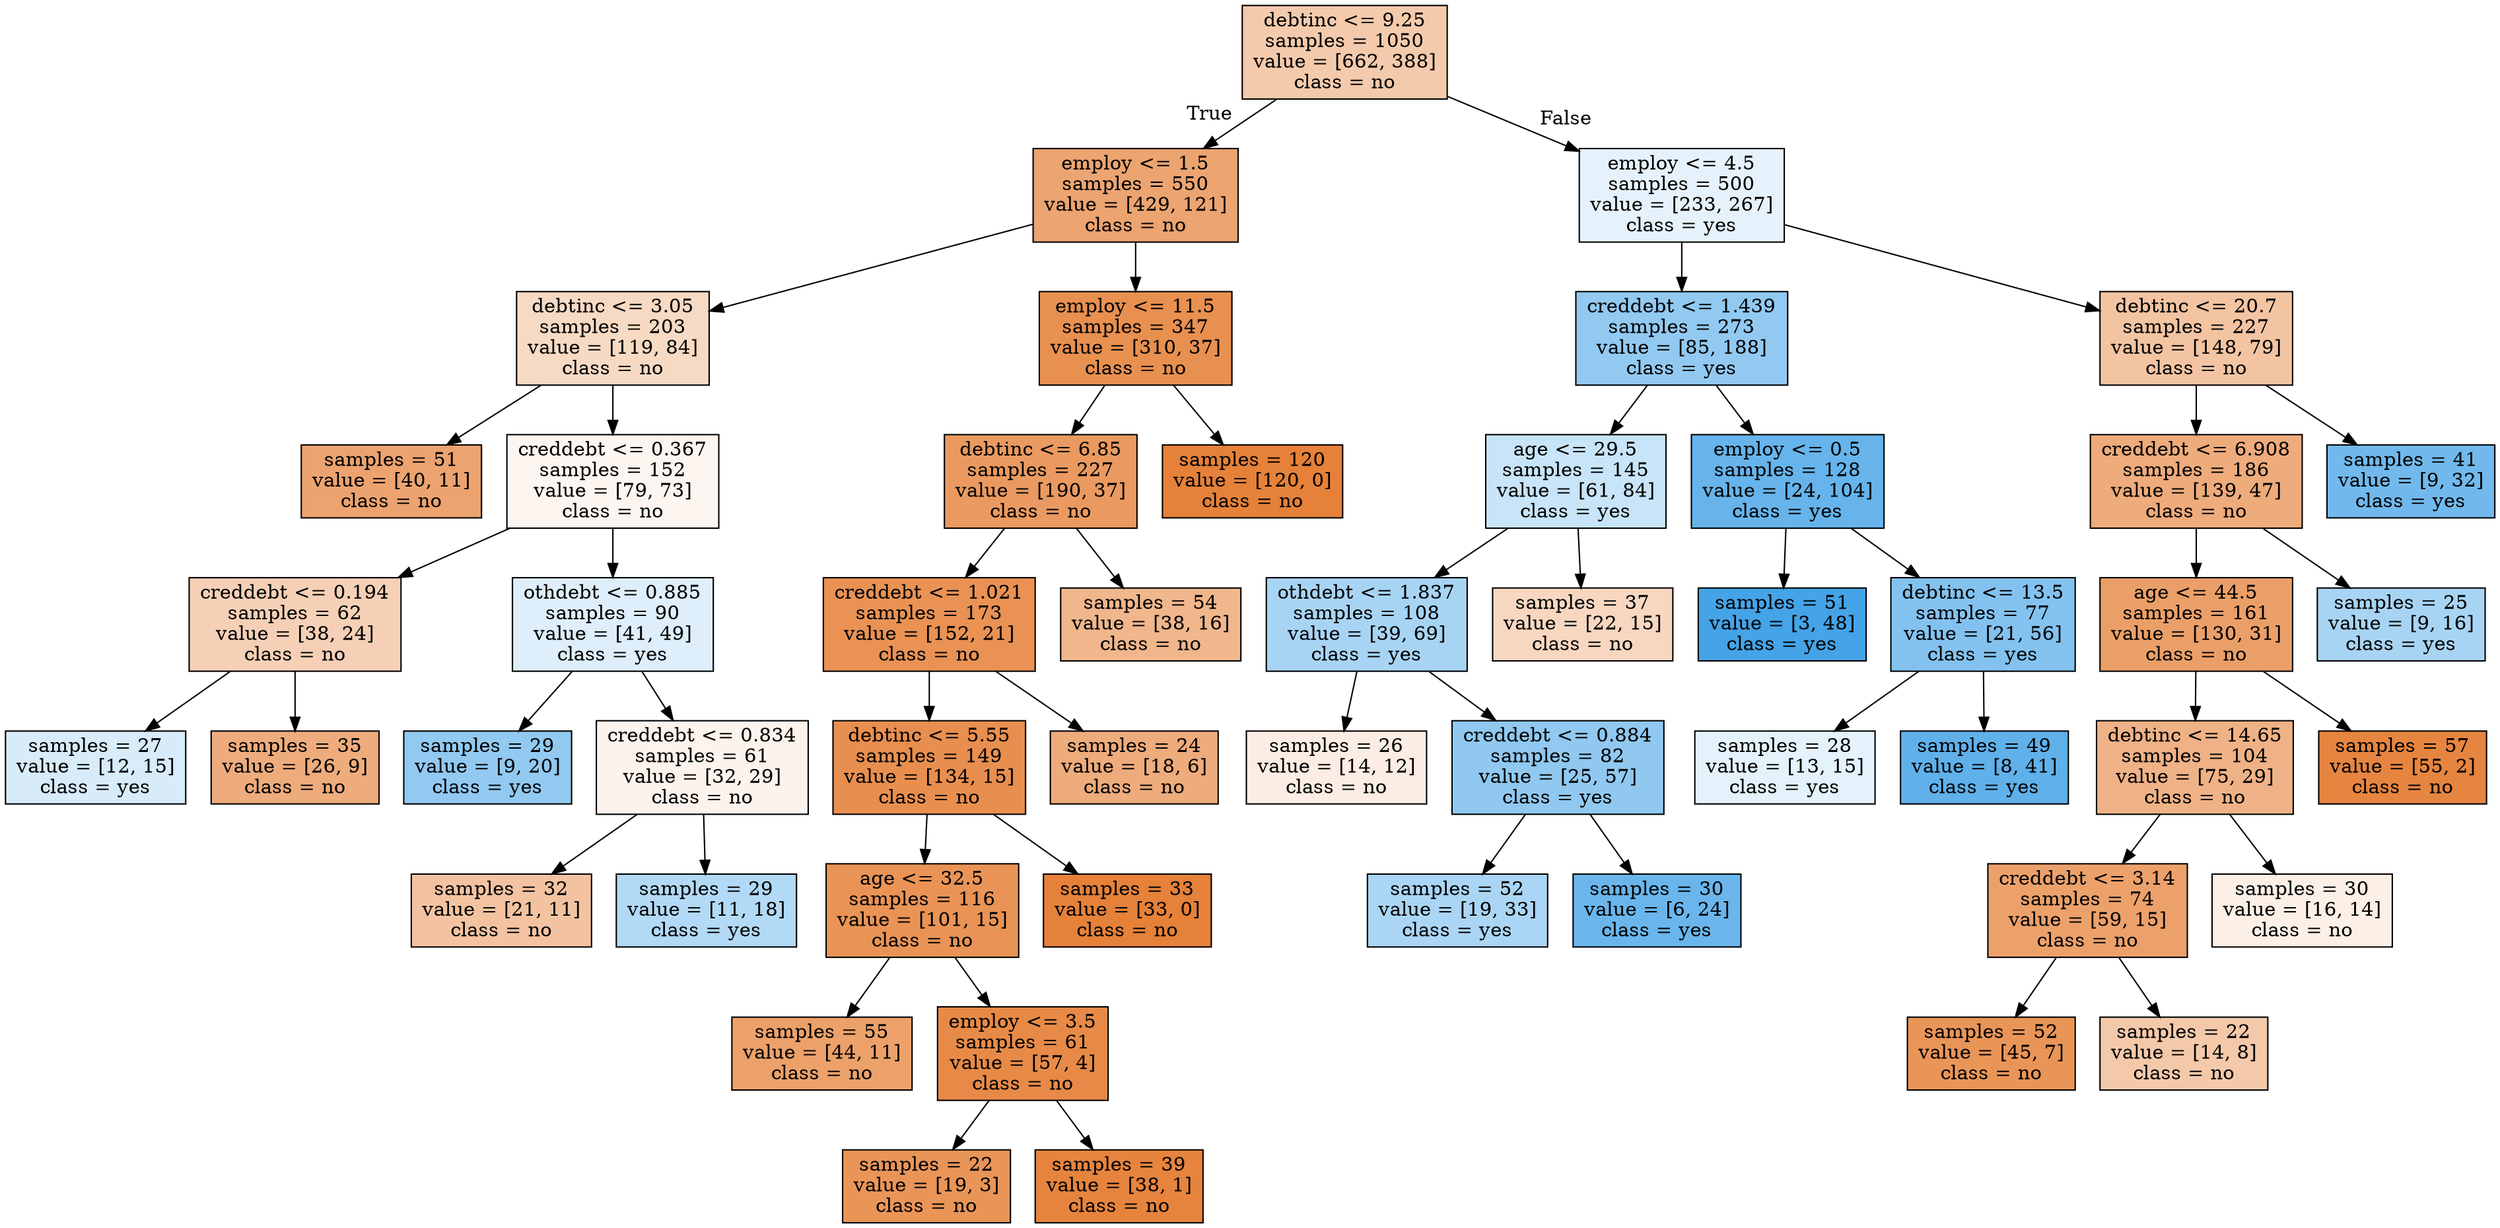 digraph Tree {
node [shape=box, style="filled", color="black"] ;
0 [label="debtinc <= 9.25\nsamples = 1050\nvalue = [662, 388]\nclass = no", fillcolor="#e581396a"] ;
1 [label="employ <= 1.5\nsamples = 550\nvalue = [429, 121]\nclass = no", fillcolor="#e58139b7"] ;
0 -> 1 [labeldistance=2.5, labelangle=45, headlabel="True"] ;
2 [label="debtinc <= 3.05\nsamples = 203\nvalue = [119, 84]\nclass = no", fillcolor="#e581394b"] ;
1 -> 2 ;
3 [label="samples = 51\nvalue = [40, 11]\nclass = no", fillcolor="#e58139b9"] ;
2 -> 3 ;
4 [label="creddebt <= 0.367\nsamples = 152\nvalue = [79, 73]\nclass = no", fillcolor="#e5813913"] ;
2 -> 4 ;
5 [label="creddebt <= 0.194\nsamples = 62\nvalue = [38, 24]\nclass = no", fillcolor="#e581395e"] ;
4 -> 5 ;
6 [label="samples = 27\nvalue = [12, 15]\nclass = yes", fillcolor="#399de533"] ;
5 -> 6 ;
7 [label="samples = 35\nvalue = [26, 9]\nclass = no", fillcolor="#e58139a7"] ;
5 -> 7 ;
8 [label="othdebt <= 0.885\nsamples = 90\nvalue = [41, 49]\nclass = yes", fillcolor="#399de52a"] ;
4 -> 8 ;
9 [label="samples = 29\nvalue = [9, 20]\nclass = yes", fillcolor="#399de58c"] ;
8 -> 9 ;
10 [label="creddebt <= 0.834\nsamples = 61\nvalue = [32, 29]\nclass = no", fillcolor="#e5813918"] ;
8 -> 10 ;
11 [label="samples = 32\nvalue = [21, 11]\nclass = no", fillcolor="#e5813979"] ;
10 -> 11 ;
12 [label="samples = 29\nvalue = [11, 18]\nclass = yes", fillcolor="#399de563"] ;
10 -> 12 ;
13 [label="employ <= 11.5\nsamples = 347\nvalue = [310, 37]\nclass = no", fillcolor="#e58139e1"] ;
1 -> 13 ;
14 [label="debtinc <= 6.85\nsamples = 227\nvalue = [190, 37]\nclass = no", fillcolor="#e58139cd"] ;
13 -> 14 ;
15 [label="creddebt <= 1.021\nsamples = 173\nvalue = [152, 21]\nclass = no", fillcolor="#e58139dc"] ;
14 -> 15 ;
16 [label="debtinc <= 5.55\nsamples = 149\nvalue = [134, 15]\nclass = no", fillcolor="#e58139e2"] ;
15 -> 16 ;
17 [label="age <= 32.5\nsamples = 116\nvalue = [101, 15]\nclass = no", fillcolor="#e58139d9"] ;
16 -> 17 ;
18 [label="samples = 55\nvalue = [44, 11]\nclass = no", fillcolor="#e58139bf"] ;
17 -> 18 ;
19 [label="employ <= 3.5\nsamples = 61\nvalue = [57, 4]\nclass = no", fillcolor="#e58139ed"] ;
17 -> 19 ;
20 [label="samples = 22\nvalue = [19, 3]\nclass = no", fillcolor="#e58139d7"] ;
19 -> 20 ;
21 [label="samples = 39\nvalue = [38, 1]\nclass = no", fillcolor="#e58139f8"] ;
19 -> 21 ;
22 [label="samples = 33\nvalue = [33, 0]\nclass = no", fillcolor="#e58139ff"] ;
16 -> 22 ;
23 [label="samples = 24\nvalue = [18, 6]\nclass = no", fillcolor="#e58139aa"] ;
15 -> 23 ;
24 [label="samples = 54\nvalue = [38, 16]\nclass = no", fillcolor="#e5813994"] ;
14 -> 24 ;
25 [label="samples = 120\nvalue = [120, 0]\nclass = no", fillcolor="#e58139ff"] ;
13 -> 25 ;
26 [label="employ <= 4.5\nsamples = 500\nvalue = [233, 267]\nclass = yes", fillcolor="#399de520"] ;
0 -> 26 [labeldistance=2.5, labelangle=-45, headlabel="False"] ;
27 [label="creddebt <= 1.439\nsamples = 273\nvalue = [85, 188]\nclass = yes", fillcolor="#399de58c"] ;
26 -> 27 ;
28 [label="age <= 29.5\nsamples = 145\nvalue = [61, 84]\nclass = yes", fillcolor="#399de546"] ;
27 -> 28 ;
29 [label="othdebt <= 1.837\nsamples = 108\nvalue = [39, 69]\nclass = yes", fillcolor="#399de56f"] ;
28 -> 29 ;
30 [label="samples = 26\nvalue = [14, 12]\nclass = no", fillcolor="#e5813924"] ;
29 -> 30 ;
31 [label="creddebt <= 0.884\nsamples = 82\nvalue = [25, 57]\nclass = yes", fillcolor="#399de58f"] ;
29 -> 31 ;
32 [label="samples = 52\nvalue = [19, 33]\nclass = yes", fillcolor="#399de56c"] ;
31 -> 32 ;
33 [label="samples = 30\nvalue = [6, 24]\nclass = yes", fillcolor="#399de5bf"] ;
31 -> 33 ;
34 [label="samples = 37\nvalue = [22, 15]\nclass = no", fillcolor="#e5813951"] ;
28 -> 34 ;
35 [label="employ <= 0.5\nsamples = 128\nvalue = [24, 104]\nclass = yes", fillcolor="#399de5c4"] ;
27 -> 35 ;
36 [label="samples = 51\nvalue = [3, 48]\nclass = yes", fillcolor="#399de5ef"] ;
35 -> 36 ;
37 [label="debtinc <= 13.5\nsamples = 77\nvalue = [21, 56]\nclass = yes", fillcolor="#399de59f"] ;
35 -> 37 ;
38 [label="samples = 28\nvalue = [13, 15]\nclass = yes", fillcolor="#399de522"] ;
37 -> 38 ;
39 [label="samples = 49\nvalue = [8, 41]\nclass = yes", fillcolor="#399de5cd"] ;
37 -> 39 ;
40 [label="debtinc <= 20.7\nsamples = 227\nvalue = [148, 79]\nclass = no", fillcolor="#e5813977"] ;
26 -> 40 ;
41 [label="creddebt <= 6.908\nsamples = 186\nvalue = [139, 47]\nclass = no", fillcolor="#e58139a9"] ;
40 -> 41 ;
42 [label="age <= 44.5\nsamples = 161\nvalue = [130, 31]\nclass = no", fillcolor="#e58139c2"] ;
41 -> 42 ;
43 [label="debtinc <= 14.65\nsamples = 104\nvalue = [75, 29]\nclass = no", fillcolor="#e581399c"] ;
42 -> 43 ;
44 [label="creddebt <= 3.14\nsamples = 74\nvalue = [59, 15]\nclass = no", fillcolor="#e58139be"] ;
43 -> 44 ;
45 [label="samples = 52\nvalue = [45, 7]\nclass = no", fillcolor="#e58139d7"] ;
44 -> 45 ;
46 [label="samples = 22\nvalue = [14, 8]\nclass = no", fillcolor="#e581396d"] ;
44 -> 46 ;
47 [label="samples = 30\nvalue = [16, 14]\nclass = no", fillcolor="#e5813920"] ;
43 -> 47 ;
48 [label="samples = 57\nvalue = [55, 2]\nclass = no", fillcolor="#e58139f6"] ;
42 -> 48 ;
49 [label="samples = 25\nvalue = [9, 16]\nclass = yes", fillcolor="#399de570"] ;
41 -> 49 ;
50 [label="samples = 41\nvalue = [9, 32]\nclass = yes", fillcolor="#399de5b7"] ;
40 -> 50 ;
}